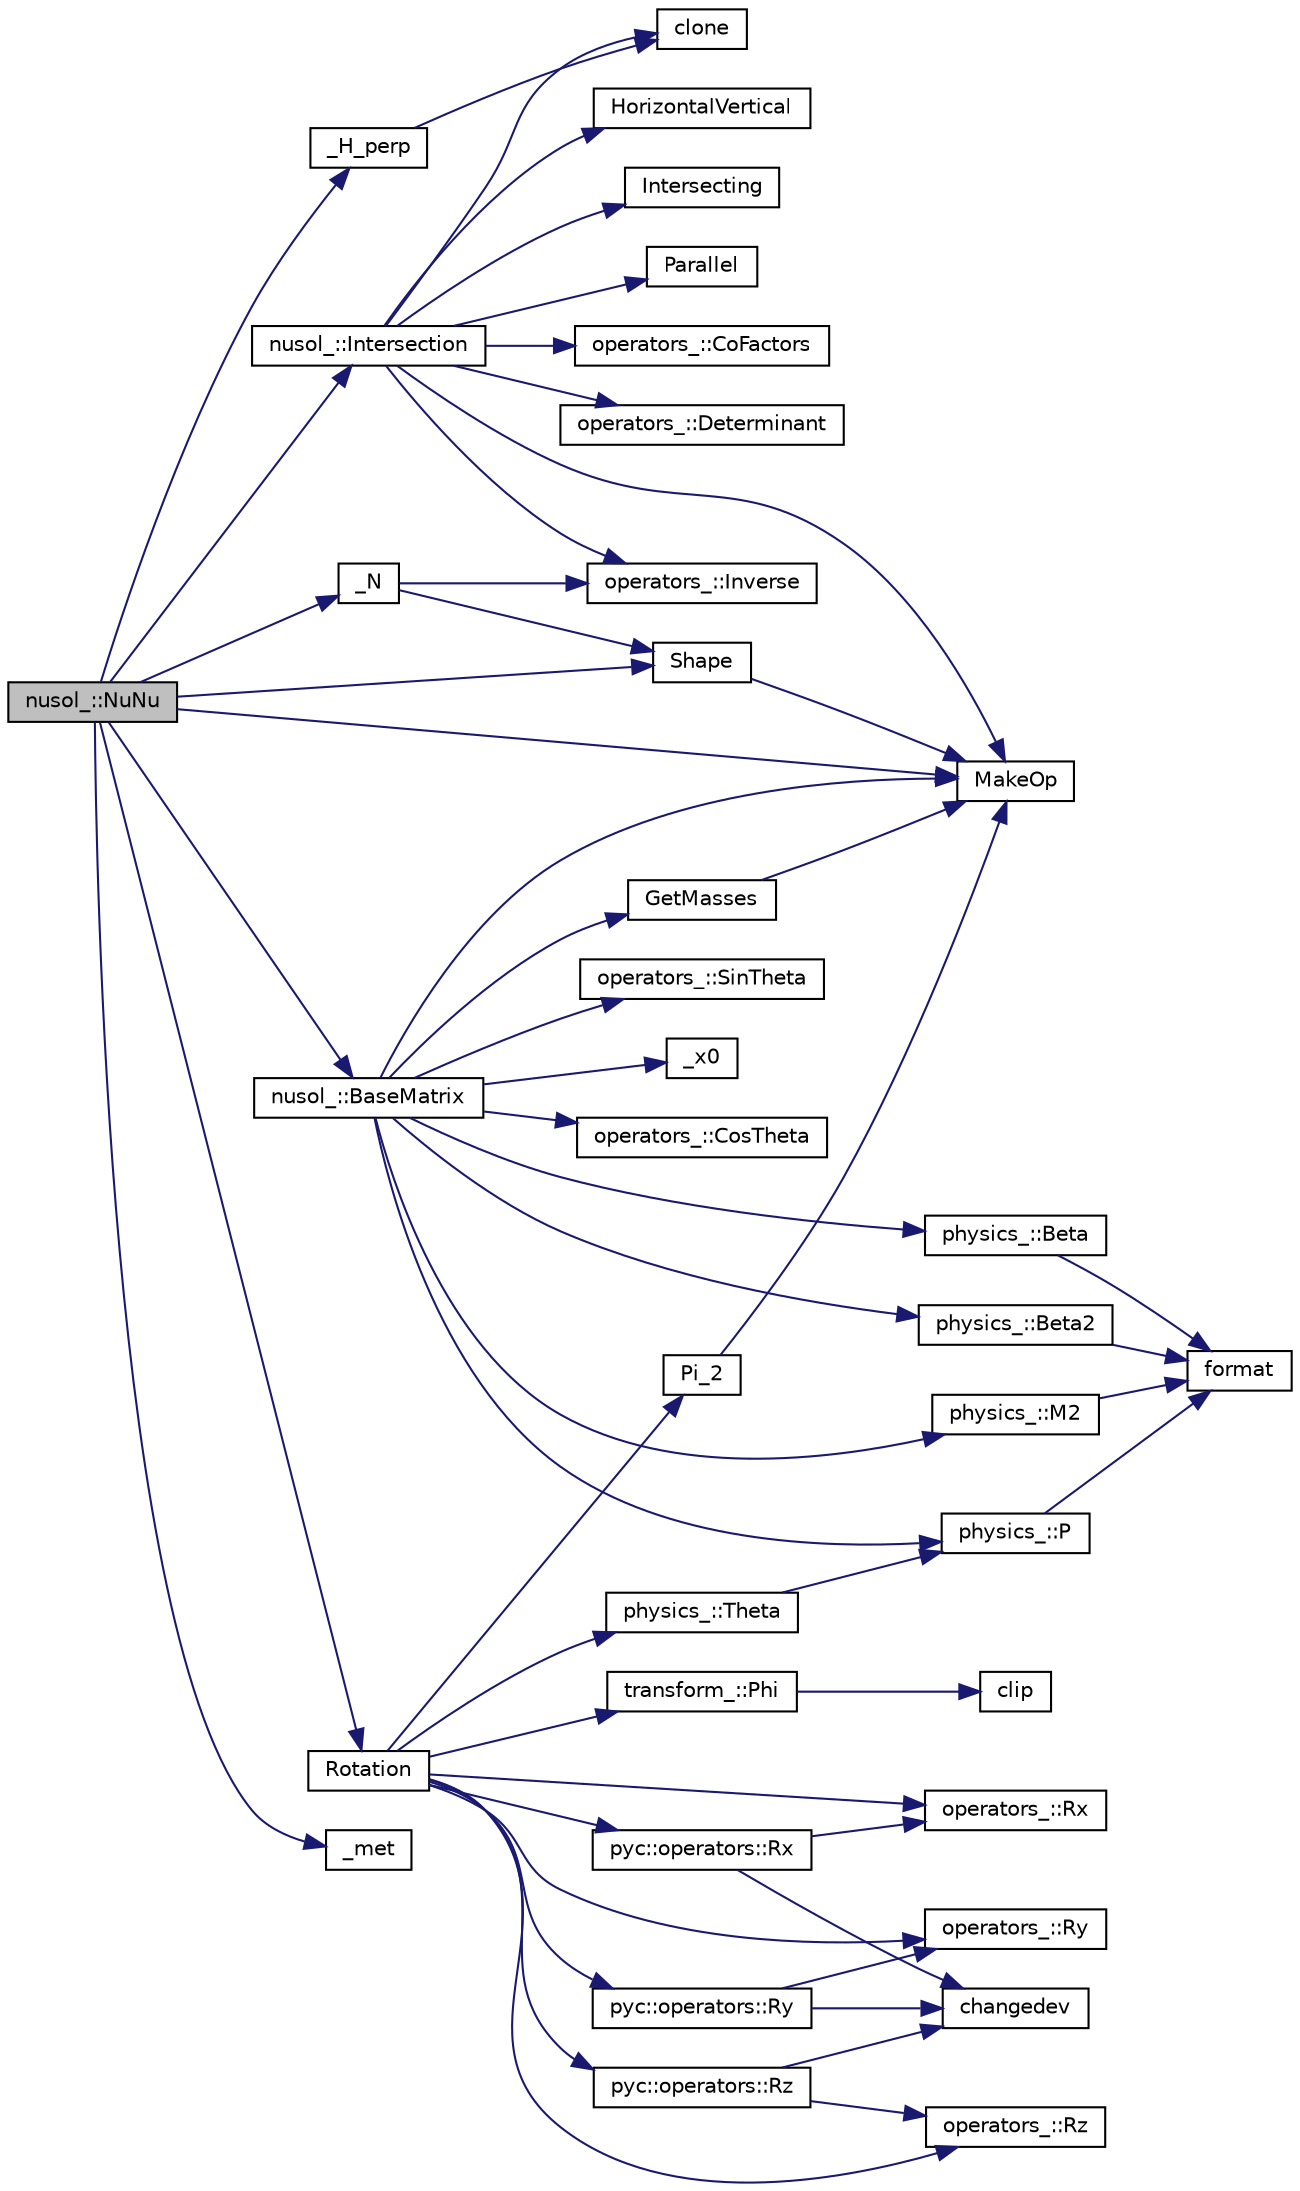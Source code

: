 digraph "nusol_::NuNu"
{
 // INTERACTIVE_SVG=YES
 // LATEX_PDF_SIZE
  edge [fontname="Helvetica",fontsize="10",labelfontname="Helvetica",labelfontsize="10"];
  node [fontname="Helvetica",fontsize="10",shape=record];
  rankdir="LR";
  Node1 [label="nusol_::NuNu",height=0.2,width=0.4,color="black", fillcolor="grey75", style="filled", fontcolor="black",tooltip=" "];
  Node1 -> Node2 [color="midnightblue",fontsize="10",style="solid",fontname="Helvetica"];
  Node2 [label="_H_perp",height=0.2,width=0.4,color="black", fillcolor="white", style="filled",URL="$nusol_2tensor_2nusol_8cxx.html#a8bbfd6699dae11189c40dfc0035fd99c",tooltip=" "];
  Node2 -> Node3 [color="midnightblue",fontsize="10",style="solid",fontname="Helvetica"];
  Node3 [label="clone",height=0.2,width=0.4,color="black", fillcolor="white", style="filled",URL="$_3name_4_8h.html#a288a32e73fa14ea1042eac9569469fab",tooltip=" "];
  Node1 -> Node4 [color="midnightblue",fontsize="10",style="solid",fontname="Helvetica"];
  Node4 [label="_met",height=0.2,width=0.4,color="black", fillcolor="white", style="filled",URL="$nusol_2tensor_2nusol_8cxx.html#aa2f3034bed6ef5a865741a89972d44d8",tooltip=" "];
  Node1 -> Node5 [color="midnightblue",fontsize="10",style="solid",fontname="Helvetica"];
  Node5 [label="_N",height=0.2,width=0.4,color="black", fillcolor="white", style="filled",URL="$nusol_2tensor_2nusol_8cxx.html#a154959ee15ff2420eef7a772682767b7",tooltip=" "];
  Node5 -> Node6 [color="midnightblue",fontsize="10",style="solid",fontname="Helvetica"];
  Node6 [label="operators_::Inverse",height=0.2,width=0.4,color="black", fillcolor="white", style="filled",URL="$namespaceoperators__.html#aaf20282e41ff4961e01d222feb86bc47",tooltip="Computes the inverse of a matrix."];
  Node5 -> Node7 [color="midnightblue",fontsize="10",style="solid",fontname="Helvetica"];
  Node7 [label="Shape",height=0.2,width=0.4,color="black", fillcolor="white", style="filled",URL="$nusol_2tensor_2nusol_8cxx.html#a695a1b065a09564a65159bac242c506c",tooltip=" "];
  Node7 -> Node8 [color="midnightblue",fontsize="10",style="solid",fontname="Helvetica"];
  Node8 [label="MakeOp",height=0.2,width=0.4,color="black", fillcolor="white", style="filled",URL="$utils_8h.html#a1652e53abd2299dd0f10e093948e4fa3",tooltip=" "];
  Node1 -> Node9 [color="midnightblue",fontsize="10",style="solid",fontname="Helvetica"];
  Node9 [label="nusol_::BaseMatrix",height=0.2,width=0.4,color="black", fillcolor="white", style="filled",URL="$namespacenusol__.html#a526c0e4a558a1201624ea0b639bc747c",tooltip=" "];
  Node9 -> Node10 [color="midnightblue",fontsize="10",style="solid",fontname="Helvetica"];
  Node10 [label="_x0",height=0.2,width=0.4,color="black", fillcolor="white", style="filled",URL="$nusol_2tensor_2nusol_8cxx.html#ac73ce1484f270adbb1791bd876e80dfa",tooltip=" "];
  Node9 -> Node11 [color="midnightblue",fontsize="10",style="solid",fontname="Helvetica"];
  Node11 [label="physics_::Beta",height=0.2,width=0.4,color="black", fillcolor="white", style="filled",URL="$namespacephysics__.html#a3123f743b9c22850e7346d5f56a4441b",tooltip="Computes the beta factor."];
  Node11 -> Node12 [color="midnightblue",fontsize="10",style="solid",fontname="Helvetica"];
  Node12 [label="format",height=0.2,width=0.4,color="black", fillcolor="white", style="filled",URL="$utils_8h.html#a9c1cdc6384bce6bdc92ca917b3f656bf",tooltip=" "];
  Node9 -> Node13 [color="midnightblue",fontsize="10",style="solid",fontname="Helvetica"];
  Node13 [label="physics_::Beta2",height=0.2,width=0.4,color="black", fillcolor="white", style="filled",URL="$namespacephysics__.html#aace12d6d7317cd102e5059781d724151",tooltip="Computes the square of the beta factor."];
  Node13 -> Node12 [color="midnightblue",fontsize="10",style="solid",fontname="Helvetica"];
  Node9 -> Node14 [color="midnightblue",fontsize="10",style="solid",fontname="Helvetica"];
  Node14 [label="operators_::CosTheta",height=0.2,width=0.4,color="black", fillcolor="white", style="filled",URL="$namespaceoperators__.html#af012532b8e034b7d6cb733360e14f8d7",tooltip="Computes the cosine of the angle between two vectors."];
  Node9 -> Node15 [color="midnightblue",fontsize="10",style="solid",fontname="Helvetica"];
  Node15 [label="GetMasses",height=0.2,width=0.4,color="black", fillcolor="white", style="filled",URL="$nusol_2tensor_2nusol_8cxx.html#ae8c5e5e9f8d45d429cba841a542cf64a",tooltip=" "];
  Node15 -> Node8 [color="midnightblue",fontsize="10",style="solid",fontname="Helvetica"];
  Node9 -> Node16 [color="midnightblue",fontsize="10",style="solid",fontname="Helvetica"];
  Node16 [label="physics_::M2",height=0.2,width=0.4,color="black", fillcolor="white", style="filled",URL="$namespacephysics__.html#a7787594305d4a156c31be581401b0b0b",tooltip="Computes the square of the invariant mass."];
  Node16 -> Node12 [color="midnightblue",fontsize="10",style="solid",fontname="Helvetica"];
  Node9 -> Node8 [color="midnightblue",fontsize="10",style="solid",fontname="Helvetica"];
  Node9 -> Node17 [color="midnightblue",fontsize="10",style="solid",fontname="Helvetica"];
  Node17 [label="physics_::P",height=0.2,width=0.4,color="black", fillcolor="white", style="filled",URL="$namespacephysics__.html#ac12a78b1943348345b940e510930f420",tooltip="Computes the momentum magnitude."];
  Node17 -> Node12 [color="midnightblue",fontsize="10",style="solid",fontname="Helvetica"];
  Node9 -> Node18 [color="midnightblue",fontsize="10",style="solid",fontname="Helvetica"];
  Node18 [label="operators_::SinTheta",height=0.2,width=0.4,color="black", fillcolor="white", style="filled",URL="$namespaceoperators__.html#a0335a4a853f7cff5faa4bc7bc68e3a8a",tooltip="Computes the sine of the angle between two vectors."];
  Node1 -> Node19 [color="midnightblue",fontsize="10",style="solid",fontname="Helvetica"];
  Node19 [label="nusol_::Intersection",height=0.2,width=0.4,color="black", fillcolor="white", style="filled",URL="$namespacenusol__.html#a2cdd92aeb32c05137ebc7ef96c47a3da",tooltip=" "];
  Node19 -> Node3 [color="midnightblue",fontsize="10",style="solid",fontname="Helvetica"];
  Node19 -> Node20 [color="midnightblue",fontsize="10",style="solid",fontname="Helvetica"];
  Node20 [label="operators_::CoFactors",height=0.2,width=0.4,color="black", fillcolor="white", style="filled",URL="$namespaceoperators__.html#a3d017da3c5169dfb4e1ca5da7cae0703",tooltip="Computes the cofactor matrix of a given matrix."];
  Node19 -> Node21 [color="midnightblue",fontsize="10",style="solid",fontname="Helvetica"];
  Node21 [label="operators_::Determinant",height=0.2,width=0.4,color="black", fillcolor="white", style="filled",URL="$namespaceoperators__.html#a123a2d44cfea06825875800ebf21ae0d",tooltip="Computes the determinant of a matrix."];
  Node19 -> Node22 [color="midnightblue",fontsize="10",style="solid",fontname="Helvetica"];
  Node22 [label="HorizontalVertical",height=0.2,width=0.4,color="black", fillcolor="white", style="filled",URL="$nusol_2tensor_2nusol_8cxx.html#aae1454f2383ba884c21b646a772061b0",tooltip=" "];
  Node19 -> Node23 [color="midnightblue",fontsize="10",style="solid",fontname="Helvetica"];
  Node23 [label="Intersecting",height=0.2,width=0.4,color="black", fillcolor="white", style="filled",URL="$nusol_2tensor_2nusol_8cxx.html#acf51fdc50b75894636c847810af38706",tooltip=" "];
  Node19 -> Node6 [color="midnightblue",fontsize="10",style="solid",fontname="Helvetica"];
  Node19 -> Node8 [color="midnightblue",fontsize="10",style="solid",fontname="Helvetica"];
  Node19 -> Node24 [color="midnightblue",fontsize="10",style="solid",fontname="Helvetica"];
  Node24 [label="Parallel",height=0.2,width=0.4,color="black", fillcolor="white", style="filled",URL="$nusol_2tensor_2nusol_8cxx.html#af09f8e81392582428eefa4b074f3f098",tooltip=" "];
  Node1 -> Node8 [color="midnightblue",fontsize="10",style="solid",fontname="Helvetica"];
  Node1 -> Node25 [color="midnightblue",fontsize="10",style="solid",fontname="Helvetica"];
  Node25 [label="Rotation",height=0.2,width=0.4,color="black", fillcolor="white", style="filled",URL="$nusol_2tensor_2nusol_8cxx.html#a28531a30b80ecbd780392279d8a8adf3",tooltip=" "];
  Node25 -> Node26 [color="midnightblue",fontsize="10",style="solid",fontname="Helvetica"];
  Node26 [label="transform_::Phi",height=0.2,width=0.4,color="black", fillcolor="white", style="filled",URL="$namespacetransform__.html#aa90019603231f23c1e857b5f5832b587",tooltip="Computes the azimuthal angle (Phi) from a momentum tensor."];
  Node26 -> Node27 [color="midnightblue",fontsize="10",style="solid",fontname="Helvetica"];
  Node27 [label="clip",height=0.2,width=0.4,color="black", fillcolor="white", style="filled",URL="$utils_8h.html#aaec9ca2d20716add3c686abd989934d0",tooltip=" "];
  Node25 -> Node28 [color="midnightblue",fontsize="10",style="solid",fontname="Helvetica"];
  Node28 [label="Pi_2",height=0.2,width=0.4,color="black", fillcolor="white", style="filled",URL="$nusol_2tensor_2nusol_8cxx.html#acf38ad4d8eeaff43568c7ef70cf2b815",tooltip=" "];
  Node28 -> Node8 [color="midnightblue",fontsize="10",style="solid",fontname="Helvetica"];
  Node25 -> Node29 [color="midnightblue",fontsize="10",style="solid",fontname="Helvetica"];
  Node29 [label="operators_::Rx",height=0.2,width=0.4,color="black", fillcolor="white", style="filled",URL="$namespaceoperators__.html#a7ce1f1b4f84306a157386ac5fd54ea1a",tooltip="Computes the rotation matrix around the X-axis."];
  Node25 -> Node30 [color="midnightblue",fontsize="10",style="solid",fontname="Helvetica"];
  Node30 [label="pyc::operators::Rx",height=0.2,width=0.4,color="black", fillcolor="white", style="filled",URL="$namespacepyc_1_1operators.html#a99b031f4c597d8075f46fdf850a8bd41",tooltip=" "];
  Node30 -> Node31 [color="midnightblue",fontsize="10",style="solid",fontname="Helvetica"];
  Node31 [label="changedev",height=0.2,width=0.4,color="black", fillcolor="white", style="filled",URL="$utils_8h.html#a123aed6d73594e07c6401a7a6c587808",tooltip=" "];
  Node30 -> Node29 [color="midnightblue",fontsize="10",style="solid",fontname="Helvetica"];
  Node25 -> Node32 [color="midnightblue",fontsize="10",style="solid",fontname="Helvetica"];
  Node32 [label="operators_::Ry",height=0.2,width=0.4,color="black", fillcolor="white", style="filled",URL="$namespaceoperators__.html#a7f4dbc7ab056202b3b43d621f6c8df50",tooltip="Computes the rotation matrix around the Y-axis."];
  Node25 -> Node33 [color="midnightblue",fontsize="10",style="solid",fontname="Helvetica"];
  Node33 [label="pyc::operators::Ry",height=0.2,width=0.4,color="black", fillcolor="white", style="filled",URL="$namespacepyc_1_1operators.html#abcfa7b9cf2af875ac48807e57dafffdc",tooltip=" "];
  Node33 -> Node31 [color="midnightblue",fontsize="10",style="solid",fontname="Helvetica"];
  Node33 -> Node32 [color="midnightblue",fontsize="10",style="solid",fontname="Helvetica"];
  Node25 -> Node34 [color="midnightblue",fontsize="10",style="solid",fontname="Helvetica"];
  Node34 [label="operators_::Rz",height=0.2,width=0.4,color="black", fillcolor="white", style="filled",URL="$namespaceoperators__.html#a38a28124e97111d3a1f2809ce2039769",tooltip="Computes the rotation matrix around the Z-axis."];
  Node25 -> Node35 [color="midnightblue",fontsize="10",style="solid",fontname="Helvetica"];
  Node35 [label="pyc::operators::Rz",height=0.2,width=0.4,color="black", fillcolor="white", style="filled",URL="$namespacepyc_1_1operators.html#a0a4de4024b67c144c057a812aa618c4b",tooltip=" "];
  Node35 -> Node31 [color="midnightblue",fontsize="10",style="solid",fontname="Helvetica"];
  Node35 -> Node34 [color="midnightblue",fontsize="10",style="solid",fontname="Helvetica"];
  Node25 -> Node36 [color="midnightblue",fontsize="10",style="solid",fontname="Helvetica"];
  Node36 [label="physics_::Theta",height=0.2,width=0.4,color="black", fillcolor="white", style="filled",URL="$namespacephysics__.html#a6d323b672a05eb19edce0b4d818bdb7f",tooltip="Computes the polar angle theta."];
  Node36 -> Node17 [color="midnightblue",fontsize="10",style="solid",fontname="Helvetica"];
  Node1 -> Node7 [color="midnightblue",fontsize="10",style="solid",fontname="Helvetica"];
}
